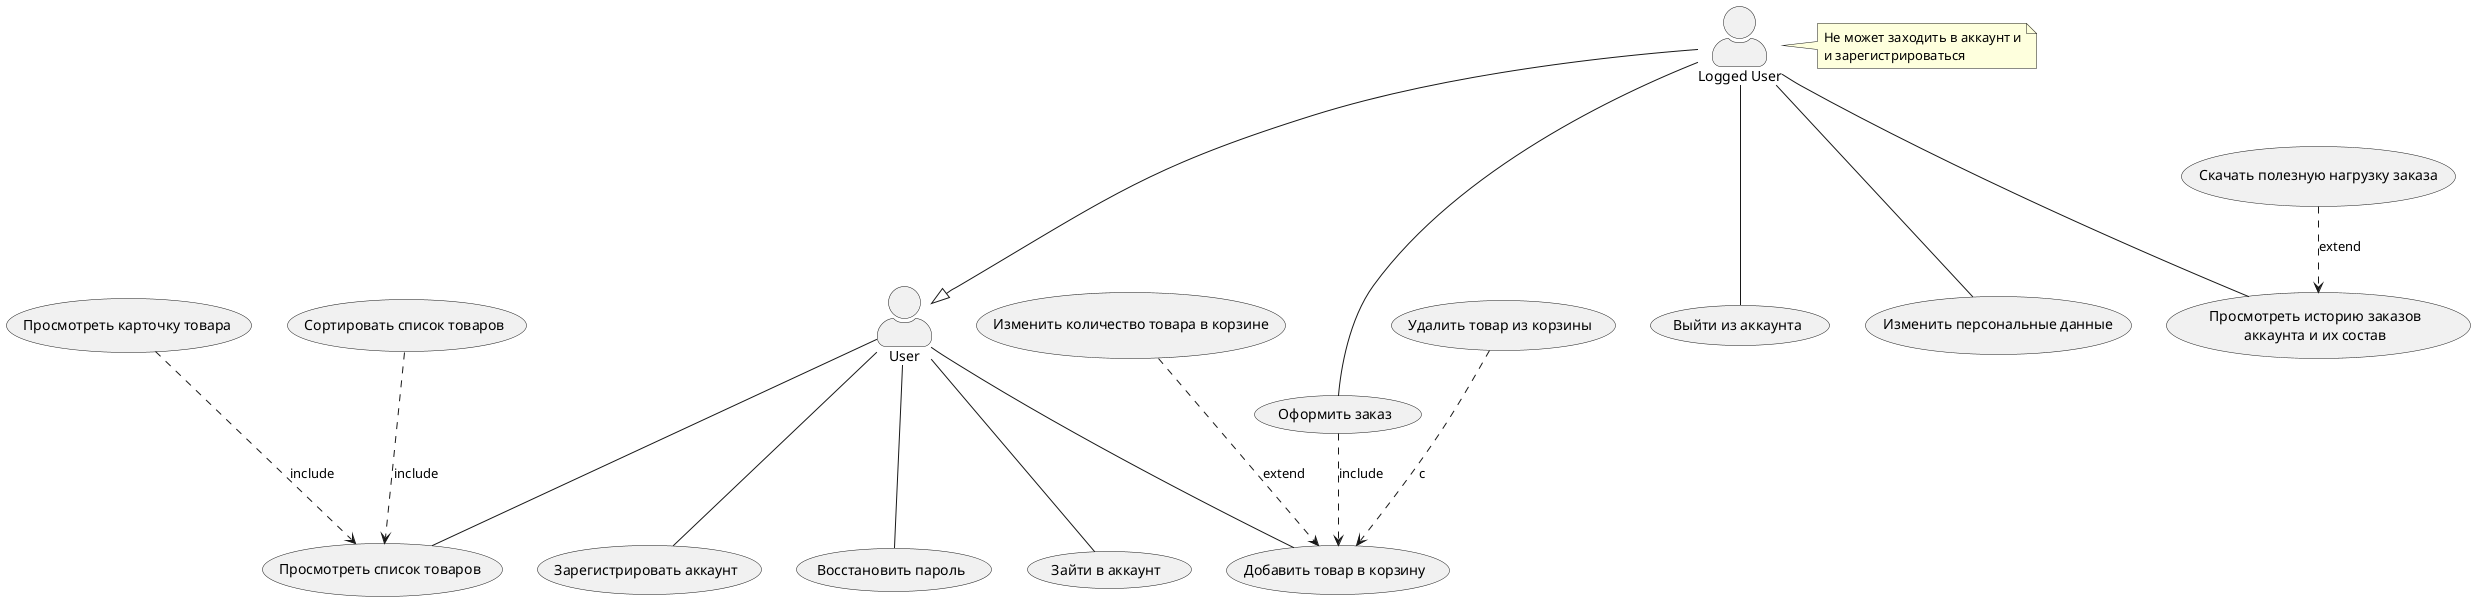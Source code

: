 @startuml

skinparam actorStyle awesome

:User: as User
:Logged User: as Logged

(Просмотреть список товаров) as View
(Зайти в аккаунт) as Login
(Выйти из аккаунта) as Logout
(Просмотреть карточку товара) as Item
(Сортировать список товаров) as Sort
(Добавить товар в корзину) as Cart
(Удалить товар из корзины) as DeleteFromCart
(Изменить количество товара в корзине) as ChangeAmountInCart
(Оформить заказ) as Checkout
(Изменить персональные данные) as ChangePersonalData
(Просмотреть историю заказов\nаккаунта и их состав) as OrderHistory
(Скачать полезную нагрузку заказа) as DownloadOrderPayload
(Зарегистрировать аккаунт) as Register
(Восстановить пароль) as RecoverPassword

Logged ---|> User

Logged --- Checkout
Logged --- Logout
Logged --- ChangePersonalData
Logged --- OrderHistory
User --- View
User --- Login
User --- Cart
User --- Register
User --- RecoverPassword

Item ...> View : include
Sort ...> View : include
Checkout ..> Cart : include
DeleteFromCart ...> Cart : с
ChangeAmountInCart ...> Cart : extend
DownloadOrderPayload ..> OrderHistory : extend

note right of Logged : Не может заходить в аккаунт и\nи зарегистрироваться

@enduml